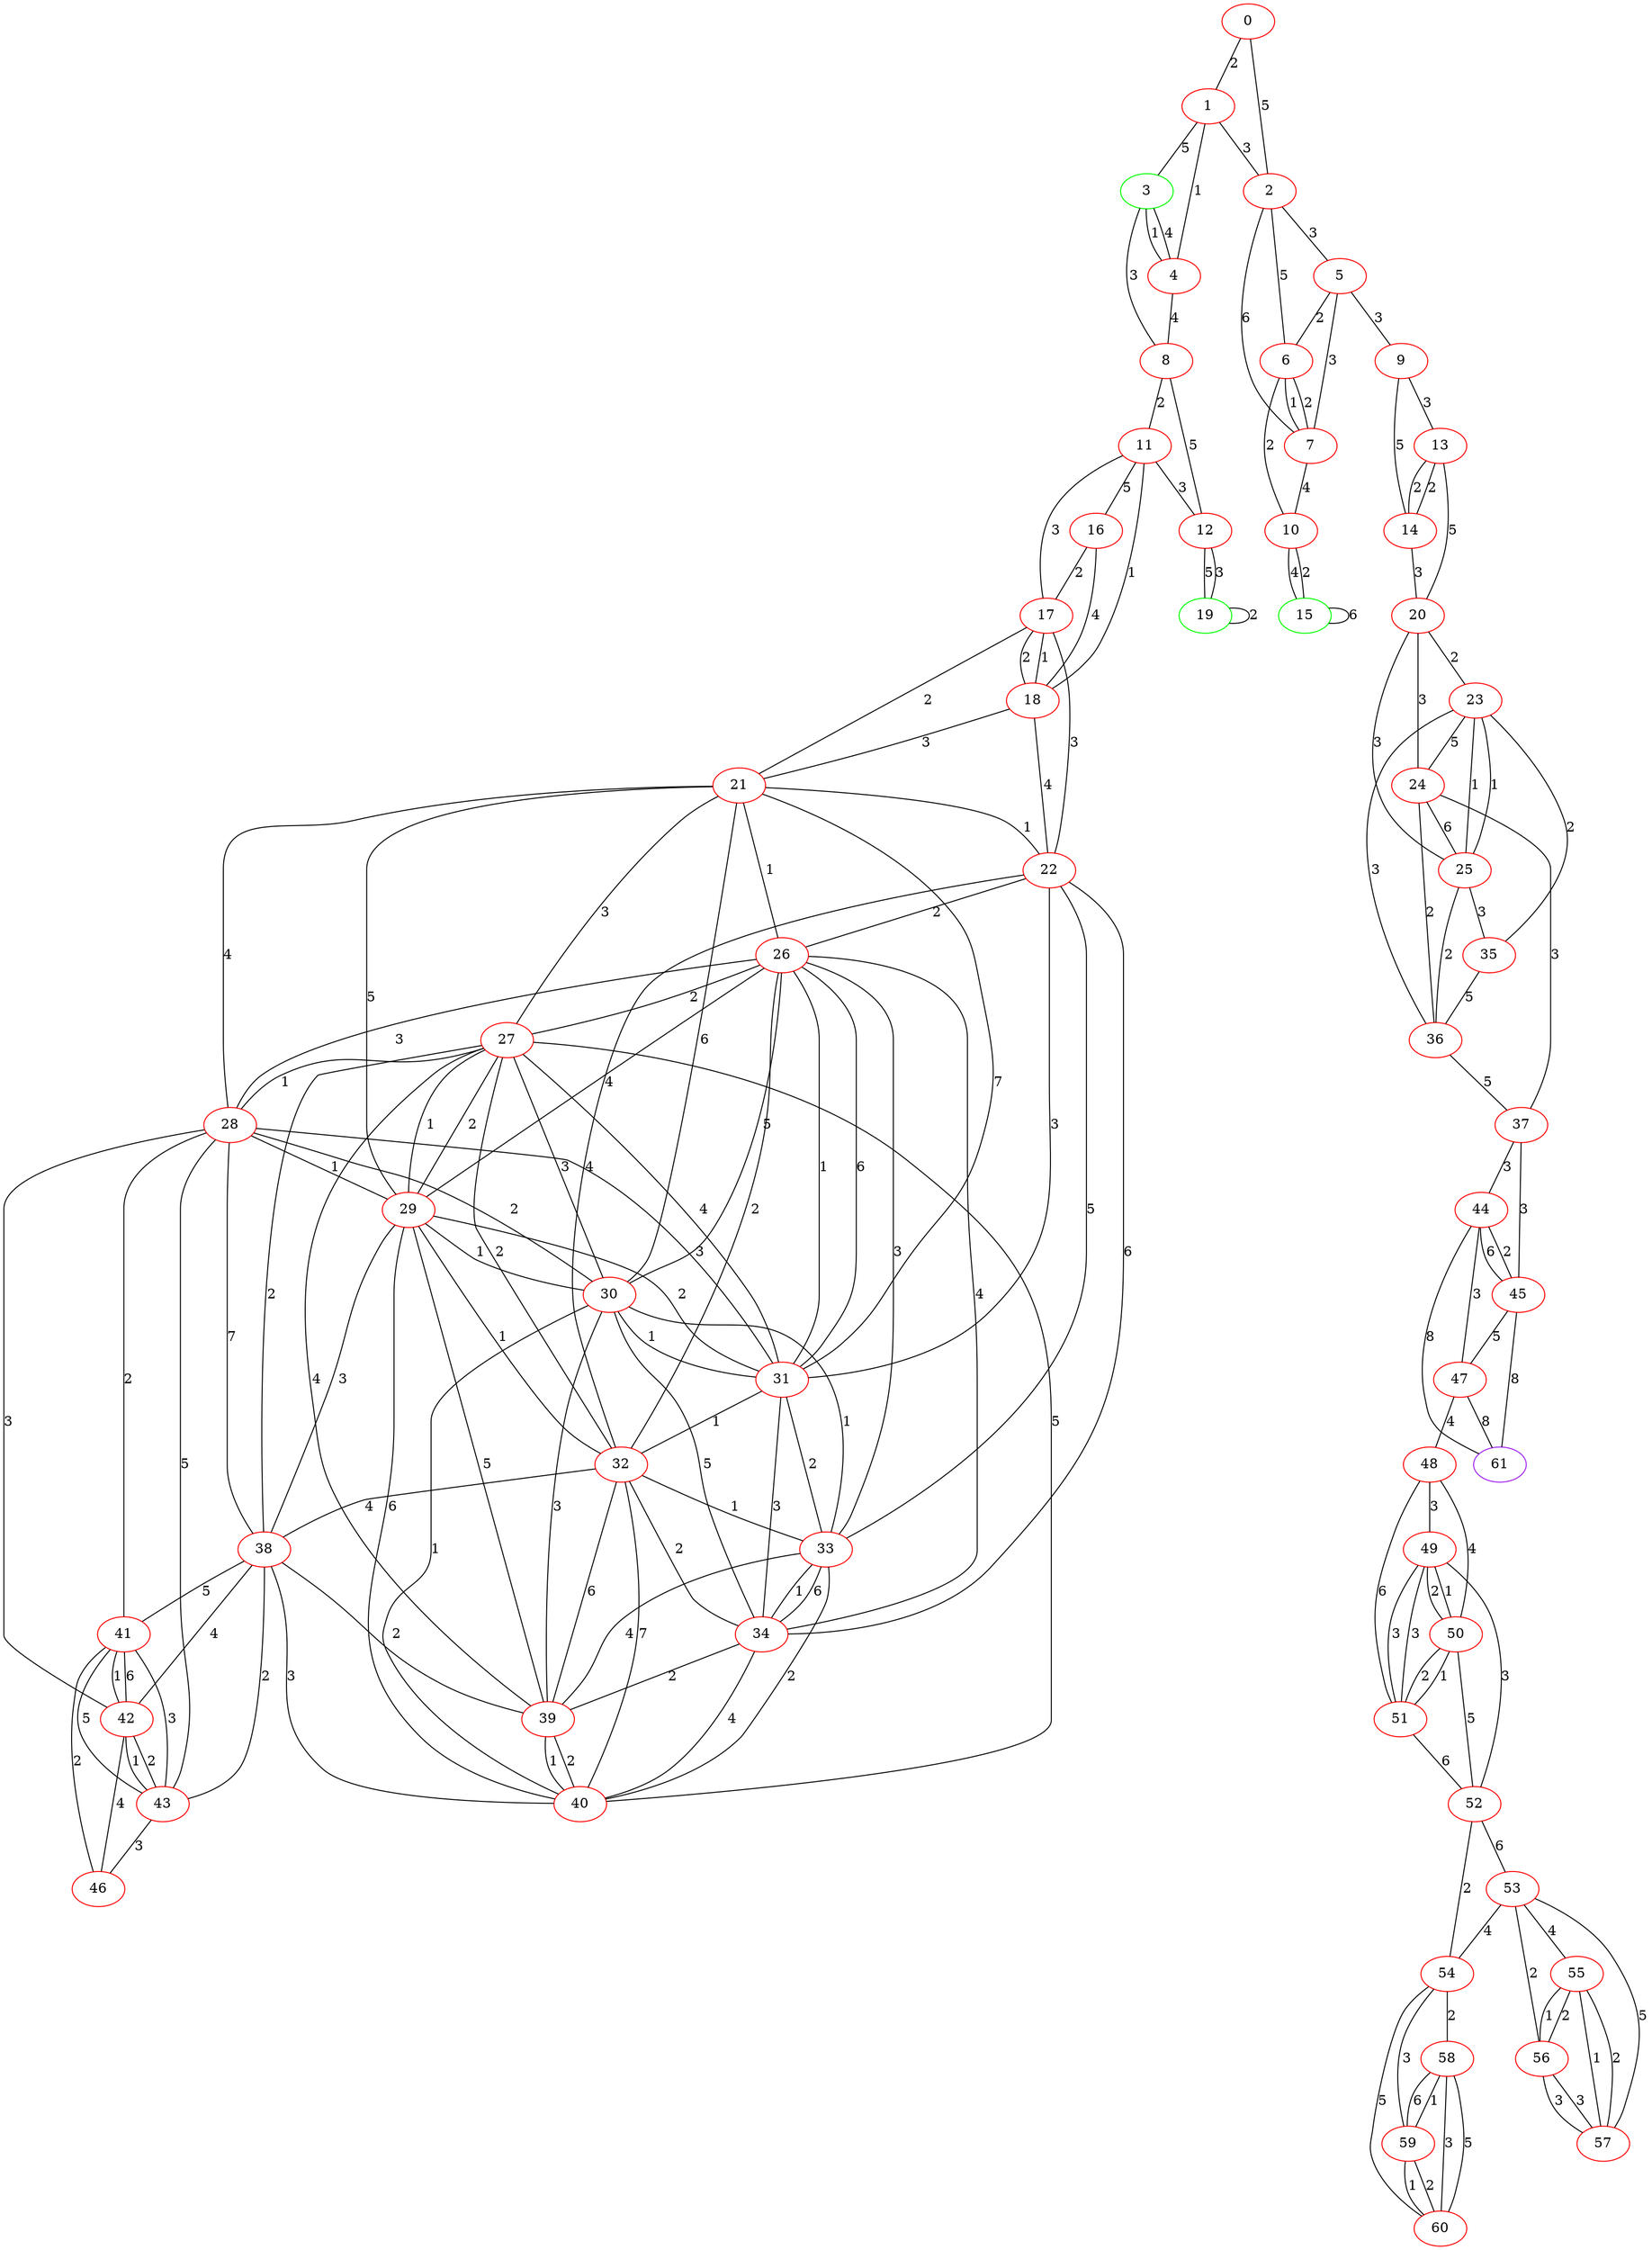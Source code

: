 graph "" {
0 [color=red, weight=1];
1 [color=red, weight=1];
2 [color=red, weight=1];
3 [color=green, weight=2];
4 [color=red, weight=1];
5 [color=red, weight=1];
6 [color=red, weight=1];
7 [color=red, weight=1];
8 [color=red, weight=1];
9 [color=red, weight=1];
10 [color=red, weight=1];
11 [color=red, weight=1];
12 [color=red, weight=1];
13 [color=red, weight=1];
14 [color=red, weight=1];
15 [color=green, weight=2];
16 [color=red, weight=1];
17 [color=red, weight=1];
18 [color=red, weight=1];
19 [color=green, weight=2];
20 [color=red, weight=1];
21 [color=red, weight=1];
22 [color=red, weight=1];
23 [color=red, weight=1];
24 [color=red, weight=1];
25 [color=red, weight=1];
26 [color=red, weight=1];
27 [color=red, weight=1];
28 [color=red, weight=1];
29 [color=red, weight=1];
30 [color=red, weight=1];
31 [color=red, weight=1];
32 [color=red, weight=1];
33 [color=red, weight=1];
34 [color=red, weight=1];
35 [color=red, weight=1];
36 [color=red, weight=1];
37 [color=red, weight=1];
38 [color=red, weight=1];
39 [color=red, weight=1];
40 [color=red, weight=1];
41 [color=red, weight=1];
42 [color=red, weight=1];
43 [color=red, weight=1];
44 [color=red, weight=1];
45 [color=red, weight=1];
46 [color=red, weight=1];
47 [color=red, weight=1];
48 [color=red, weight=1];
49 [color=red, weight=1];
50 [color=red, weight=1];
51 [color=red, weight=1];
52 [color=red, weight=1];
53 [color=red, weight=1];
54 [color=red, weight=1];
55 [color=red, weight=1];
56 [color=red, weight=1];
57 [color=red, weight=1];
58 [color=red, weight=1];
59 [color=red, weight=1];
60 [color=red, weight=1];
61 [color=purple, weight=4];
0 -- 1  [key=0, label=2];
0 -- 2  [key=0, label=5];
1 -- 2  [key=0, label=3];
1 -- 3  [key=0, label=5];
1 -- 4  [key=0, label=1];
2 -- 5  [key=0, label=3];
2 -- 6  [key=0, label=5];
2 -- 7  [key=0, label=6];
3 -- 8  [key=0, label=3];
3 -- 4  [key=0, label=1];
3 -- 4  [key=1, label=4];
4 -- 8  [key=0, label=4];
5 -- 9  [key=0, label=3];
5 -- 6  [key=0, label=2];
5 -- 7  [key=0, label=3];
6 -- 10  [key=0, label=2];
6 -- 7  [key=0, label=2];
6 -- 7  [key=1, label=1];
7 -- 10  [key=0, label=4];
8 -- 11  [key=0, label=2];
8 -- 12  [key=0, label=5];
9 -- 14  [key=0, label=5];
9 -- 13  [key=0, label=3];
10 -- 15  [key=0, label=4];
10 -- 15  [key=1, label=2];
11 -- 16  [key=0, label=5];
11 -- 17  [key=0, label=3];
11 -- 18  [key=0, label=1];
11 -- 12  [key=0, label=3];
12 -- 19  [key=0, label=3];
12 -- 19  [key=1, label=5];
13 -- 20  [key=0, label=5];
13 -- 14  [key=0, label=2];
13 -- 14  [key=1, label=2];
14 -- 20  [key=0, label=3];
15 -- 15  [key=0, label=6];
16 -- 17  [key=0, label=2];
16 -- 18  [key=0, label=4];
17 -- 18  [key=0, label=2];
17 -- 18  [key=1, label=1];
17 -- 21  [key=0, label=2];
17 -- 22  [key=0, label=3];
18 -- 21  [key=0, label=3];
18 -- 22  [key=0, label=4];
19 -- 19  [key=0, label=2];
20 -- 24  [key=0, label=3];
20 -- 25  [key=0, label=3];
20 -- 23  [key=0, label=2];
21 -- 22  [key=0, label=1];
21 -- 26  [key=0, label=1];
21 -- 27  [key=0, label=3];
21 -- 28  [key=0, label=4];
21 -- 29  [key=0, label=5];
21 -- 30  [key=0, label=6];
21 -- 31  [key=0, label=7];
22 -- 32  [key=0, label=4];
22 -- 33  [key=0, label=5];
22 -- 34  [key=0, label=6];
22 -- 26  [key=0, label=2];
22 -- 31  [key=0, label=3];
23 -- 24  [key=0, label=5];
23 -- 25  [key=0, label=1];
23 -- 25  [key=1, label=1];
23 -- 35  [key=0, label=2];
23 -- 36  [key=0, label=3];
24 -- 25  [key=0, label=6];
24 -- 37  [key=0, label=3];
24 -- 36  [key=0, label=2];
25 -- 36  [key=0, label=2];
25 -- 35  [key=0, label=3];
26 -- 32  [key=0, label=2];
26 -- 33  [key=0, label=3];
26 -- 34  [key=0, label=4];
26 -- 27  [key=0, label=2];
26 -- 28  [key=0, label=3];
26 -- 29  [key=0, label=4];
26 -- 30  [key=0, label=5];
26 -- 31  [key=0, label=1];
26 -- 31  [key=1, label=6];
27 -- 32  [key=0, label=2];
27 -- 38  [key=0, label=2];
27 -- 39  [key=0, label=4];
27 -- 40  [key=0, label=5];
27 -- 28  [key=0, label=1];
27 -- 29  [key=0, label=1];
27 -- 29  [key=1, label=2];
27 -- 30  [key=0, label=3];
27 -- 31  [key=0, label=4];
28 -- 38  [key=0, label=7];
28 -- 41  [key=0, label=2];
28 -- 42  [key=0, label=3];
28 -- 43  [key=0, label=5];
28 -- 29  [key=0, label=1];
28 -- 30  [key=0, label=2];
28 -- 31  [key=0, label=3];
29 -- 32  [key=0, label=1];
29 -- 38  [key=0, label=3];
29 -- 39  [key=0, label=5];
29 -- 40  [key=0, label=6];
29 -- 30  [key=0, label=1];
29 -- 31  [key=0, label=2];
30 -- 33  [key=0, label=1];
30 -- 34  [key=0, label=5];
30 -- 39  [key=0, label=3];
30 -- 40  [key=0, label=1];
30 -- 31  [key=0, label=1];
31 -- 32  [key=0, label=1];
31 -- 33  [key=0, label=2];
31 -- 34  [key=0, label=3];
32 -- 33  [key=0, label=1];
32 -- 34  [key=0, label=2];
32 -- 38  [key=0, label=4];
32 -- 39  [key=0, label=6];
32 -- 40  [key=0, label=7];
33 -- 34  [key=0, label=1];
33 -- 34  [key=1, label=6];
33 -- 39  [key=0, label=4];
33 -- 40  [key=0, label=2];
34 -- 39  [key=0, label=2];
34 -- 40  [key=0, label=4];
35 -- 36  [key=0, label=5];
36 -- 37  [key=0, label=5];
37 -- 44  [key=0, label=3];
37 -- 45  [key=0, label=3];
38 -- 39  [key=0, label=2];
38 -- 40  [key=0, label=3];
38 -- 41  [key=0, label=5];
38 -- 42  [key=0, label=4];
38 -- 43  [key=0, label=2];
39 -- 40  [key=0, label=2];
39 -- 40  [key=1, label=1];
41 -- 42  [key=0, label=6];
41 -- 42  [key=1, label=1];
41 -- 43  [key=0, label=5];
41 -- 43  [key=1, label=3];
41 -- 46  [key=0, label=2];
42 -- 43  [key=0, label=1];
42 -- 43  [key=1, label=2];
42 -- 46  [key=0, label=4];
43 -- 46  [key=0, label=3];
44 -- 61  [key=0, label=8];
44 -- 45  [key=0, label=2];
44 -- 45  [key=1, label=6];
44 -- 47  [key=0, label=3];
45 -- 61  [key=0, label=8];
45 -- 47  [key=0, label=5];
47 -- 48  [key=0, label=4];
47 -- 61  [key=0, label=8];
48 -- 49  [key=0, label=3];
48 -- 50  [key=0, label=4];
48 -- 51  [key=0, label=6];
49 -- 50  [key=0, label=2];
49 -- 50  [key=1, label=1];
49 -- 51  [key=0, label=3];
49 -- 51  [key=1, label=3];
49 -- 52  [key=0, label=3];
50 -- 51  [key=0, label=1];
50 -- 51  [key=1, label=2];
50 -- 52  [key=0, label=5];
51 -- 52  [key=0, label=6];
52 -- 53  [key=0, label=6];
52 -- 54  [key=0, label=2];
53 -- 56  [key=0, label=2];
53 -- 57  [key=0, label=5];
53 -- 54  [key=0, label=4];
53 -- 55  [key=0, label=4];
54 -- 58  [key=0, label=2];
54 -- 59  [key=0, label=3];
54 -- 60  [key=0, label=5];
55 -- 56  [key=0, label=2];
55 -- 56  [key=1, label=1];
55 -- 57  [key=0, label=1];
55 -- 57  [key=1, label=2];
56 -- 57  [key=0, label=3];
56 -- 57  [key=1, label=3];
58 -- 59  [key=0, label=1];
58 -- 59  [key=1, label=6];
58 -- 60  [key=0, label=3];
58 -- 60  [key=1, label=5];
59 -- 60  [key=0, label=2];
59 -- 60  [key=1, label=1];
}
